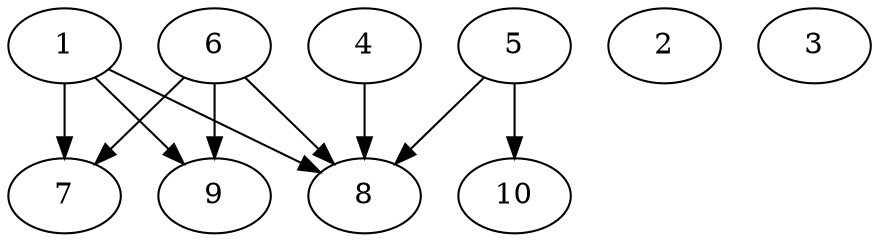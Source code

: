 // DAG automatically generated by daggen at Thu Oct  3 13:58:04 2019
// ./daggen --dot -n 10 --ccr 0.4 --fat 0.9 --regular 0.9 --density 0.6 --mindata 5242880 --maxdata 52428800 
digraph G {
  1 [size="74112000", alpha="0.10", expect_size="29644800"] 
  1 -> 7 [size ="29644800"]
  1 -> 8 [size ="29644800"]
  1 -> 9 [size ="29644800"]
  2 [size="97999360", alpha="0.15", expect_size="39199744"] 
  3 [size="109163520", alpha="0.03", expect_size="43665408"] 
  4 [size="127907840", alpha="0.02", expect_size="51163136"] 
  4 -> 8 [size ="51163136"]
  5 [size="95557120", alpha="0.19", expect_size="38222848"] 
  5 -> 8 [size ="38222848"]
  5 -> 10 [size ="38222848"]
  6 [size="89935360", alpha="0.02", expect_size="35974144"] 
  6 -> 7 [size ="35974144"]
  6 -> 8 [size ="35974144"]
  6 -> 9 [size ="35974144"]
  7 [size="80235520", alpha="0.02", expect_size="32094208"] 
  8 [size="39272960", alpha="0.04", expect_size="15709184"] 
  9 [size="86758400", alpha="0.00", expect_size="34703360"] 
  10 [size="63408640", alpha="0.07", expect_size="25363456"] 
}

